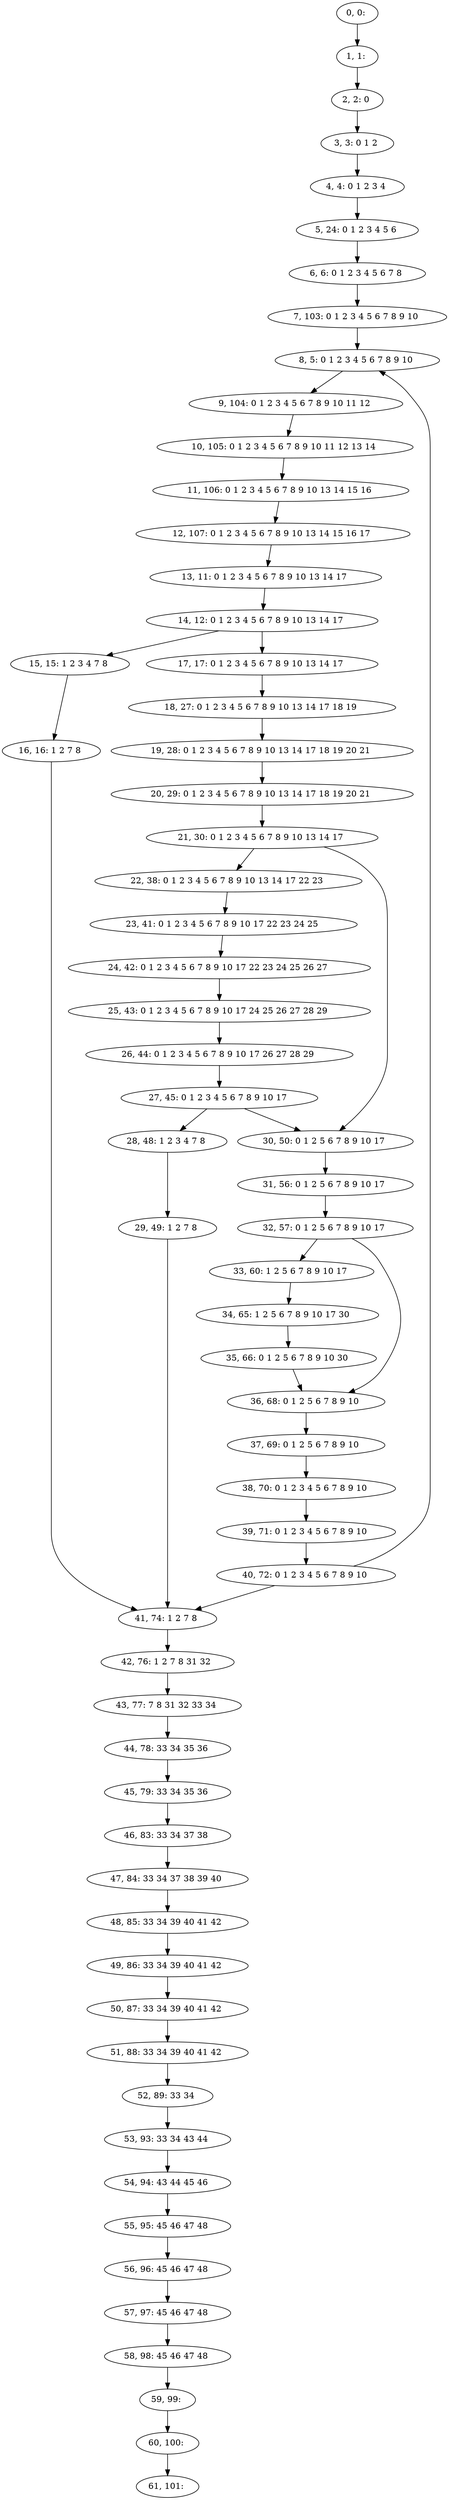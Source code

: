 digraph G {
0[label="0, 0: "];
1[label="1, 1: "];
2[label="2, 2: 0 "];
3[label="3, 3: 0 1 2 "];
4[label="4, 4: 0 1 2 3 4 "];
5[label="5, 24: 0 1 2 3 4 5 6 "];
6[label="6, 6: 0 1 2 3 4 5 6 7 8 "];
7[label="7, 103: 0 1 2 3 4 5 6 7 8 9 10 "];
8[label="8, 5: 0 1 2 3 4 5 6 7 8 9 10 "];
9[label="9, 104: 0 1 2 3 4 5 6 7 8 9 10 11 12 "];
10[label="10, 105: 0 1 2 3 4 5 6 7 8 9 10 11 12 13 14 "];
11[label="11, 106: 0 1 2 3 4 5 6 7 8 9 10 13 14 15 16 "];
12[label="12, 107: 0 1 2 3 4 5 6 7 8 9 10 13 14 15 16 17 "];
13[label="13, 11: 0 1 2 3 4 5 6 7 8 9 10 13 14 17 "];
14[label="14, 12: 0 1 2 3 4 5 6 7 8 9 10 13 14 17 "];
15[label="15, 15: 1 2 3 4 7 8 "];
16[label="16, 16: 1 2 7 8 "];
17[label="17, 17: 0 1 2 3 4 5 6 7 8 9 10 13 14 17 "];
18[label="18, 27: 0 1 2 3 4 5 6 7 8 9 10 13 14 17 18 19 "];
19[label="19, 28: 0 1 2 3 4 5 6 7 8 9 10 13 14 17 18 19 20 21 "];
20[label="20, 29: 0 1 2 3 4 5 6 7 8 9 10 13 14 17 18 19 20 21 "];
21[label="21, 30: 0 1 2 3 4 5 6 7 8 9 10 13 14 17 "];
22[label="22, 38: 0 1 2 3 4 5 6 7 8 9 10 13 14 17 22 23 "];
23[label="23, 41: 0 1 2 3 4 5 6 7 8 9 10 17 22 23 24 25 "];
24[label="24, 42: 0 1 2 3 4 5 6 7 8 9 10 17 22 23 24 25 26 27 "];
25[label="25, 43: 0 1 2 3 4 5 6 7 8 9 10 17 24 25 26 27 28 29 "];
26[label="26, 44: 0 1 2 3 4 5 6 7 8 9 10 17 26 27 28 29 "];
27[label="27, 45: 0 1 2 3 4 5 6 7 8 9 10 17 "];
28[label="28, 48: 1 2 3 4 7 8 "];
29[label="29, 49: 1 2 7 8 "];
30[label="30, 50: 0 1 2 5 6 7 8 9 10 17 "];
31[label="31, 56: 0 1 2 5 6 7 8 9 10 17 "];
32[label="32, 57: 0 1 2 5 6 7 8 9 10 17 "];
33[label="33, 60: 1 2 5 6 7 8 9 10 17 "];
34[label="34, 65: 1 2 5 6 7 8 9 10 17 30 "];
35[label="35, 66: 0 1 2 5 6 7 8 9 10 30 "];
36[label="36, 68: 0 1 2 5 6 7 8 9 10 "];
37[label="37, 69: 0 1 2 5 6 7 8 9 10 "];
38[label="38, 70: 0 1 2 3 4 5 6 7 8 9 10 "];
39[label="39, 71: 0 1 2 3 4 5 6 7 8 9 10 "];
40[label="40, 72: 0 1 2 3 4 5 6 7 8 9 10 "];
41[label="41, 74: 1 2 7 8 "];
42[label="42, 76: 1 2 7 8 31 32 "];
43[label="43, 77: 7 8 31 32 33 34 "];
44[label="44, 78: 33 34 35 36 "];
45[label="45, 79: 33 34 35 36 "];
46[label="46, 83: 33 34 37 38 "];
47[label="47, 84: 33 34 37 38 39 40 "];
48[label="48, 85: 33 34 39 40 41 42 "];
49[label="49, 86: 33 34 39 40 41 42 "];
50[label="50, 87: 33 34 39 40 41 42 "];
51[label="51, 88: 33 34 39 40 41 42 "];
52[label="52, 89: 33 34 "];
53[label="53, 93: 33 34 43 44 "];
54[label="54, 94: 43 44 45 46 "];
55[label="55, 95: 45 46 47 48 "];
56[label="56, 96: 45 46 47 48 "];
57[label="57, 97: 45 46 47 48 "];
58[label="58, 98: 45 46 47 48 "];
59[label="59, 99: "];
60[label="60, 100: "];
61[label="61, 101: "];
0->1 ;
1->2 ;
2->3 ;
3->4 ;
4->5 ;
5->6 ;
6->7 ;
7->8 ;
8->9 ;
9->10 ;
10->11 ;
11->12 ;
12->13 ;
13->14 ;
14->15 ;
14->17 ;
15->16 ;
16->41 ;
17->18 ;
18->19 ;
19->20 ;
20->21 ;
21->22 ;
21->30 ;
22->23 ;
23->24 ;
24->25 ;
25->26 ;
26->27 ;
27->28 ;
27->30 ;
28->29 ;
29->41 ;
30->31 ;
31->32 ;
32->33 ;
32->36 ;
33->34 ;
34->35 ;
35->36 ;
36->37 ;
37->38 ;
38->39 ;
39->40 ;
40->41 ;
40->8 ;
41->42 ;
42->43 ;
43->44 ;
44->45 ;
45->46 ;
46->47 ;
47->48 ;
48->49 ;
49->50 ;
50->51 ;
51->52 ;
52->53 ;
53->54 ;
54->55 ;
55->56 ;
56->57 ;
57->58 ;
58->59 ;
59->60 ;
60->61 ;
}
